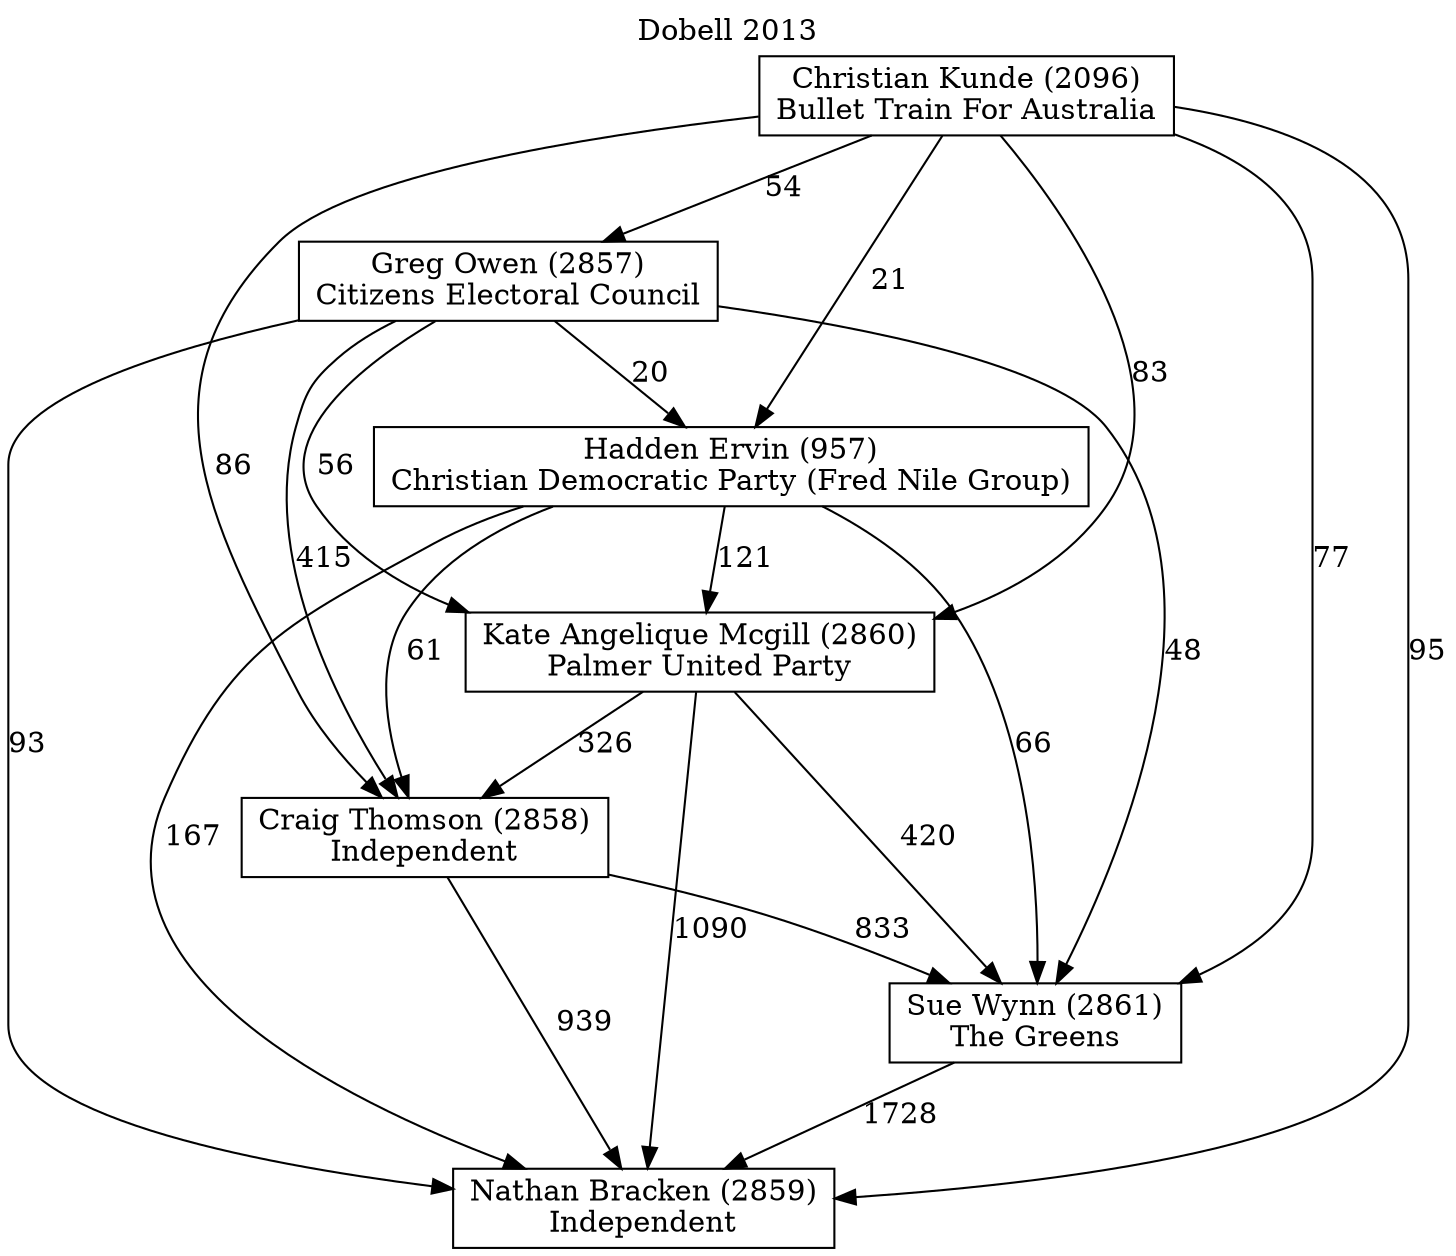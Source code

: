 // House preference flow
digraph "Nathan Bracken (2859)_Dobell_2013" {
	graph [label="Dobell 2013" labelloc=t mclimit=10]
	node [shape=box]
	"Christian Kunde (2096)" [label="Christian Kunde (2096)
Bullet Train For Australia"]
	"Craig Thomson (2858)" [label="Craig Thomson (2858)
Independent"]
	"Greg Owen (2857)" [label="Greg Owen (2857)
Citizens Electoral Council"]
	"Hadden Ervin (957)" [label="Hadden Ervin (957)
Christian Democratic Party (Fred Nile Group)"]
	"Kate Angelique Mcgill (2860)" [label="Kate Angelique Mcgill (2860)
Palmer United Party"]
	"Nathan Bracken (2859)" [label="Nathan Bracken (2859)
Independent"]
	"Sue Wynn (2861)" [label="Sue Wynn (2861)
The Greens"]
	"Christian Kunde (2096)" -> "Craig Thomson (2858)" [label=86]
	"Christian Kunde (2096)" -> "Greg Owen (2857)" [label=54]
	"Christian Kunde (2096)" -> "Hadden Ervin (957)" [label=21]
	"Christian Kunde (2096)" -> "Kate Angelique Mcgill (2860)" [label=83]
	"Christian Kunde (2096)" -> "Nathan Bracken (2859)" [label=95]
	"Christian Kunde (2096)" -> "Sue Wynn (2861)" [label=77]
	"Craig Thomson (2858)" -> "Nathan Bracken (2859)" [label=939]
	"Craig Thomson (2858)" -> "Sue Wynn (2861)" [label=833]
	"Greg Owen (2857)" -> "Craig Thomson (2858)" [label=415]
	"Greg Owen (2857)" -> "Hadden Ervin (957)" [label=20]
	"Greg Owen (2857)" -> "Kate Angelique Mcgill (2860)" [label=56]
	"Greg Owen (2857)" -> "Nathan Bracken (2859)" [label=93]
	"Greg Owen (2857)" -> "Sue Wynn (2861)" [label=48]
	"Hadden Ervin (957)" -> "Craig Thomson (2858)" [label=61]
	"Hadden Ervin (957)" -> "Kate Angelique Mcgill (2860)" [label=121]
	"Hadden Ervin (957)" -> "Nathan Bracken (2859)" [label=167]
	"Hadden Ervin (957)" -> "Sue Wynn (2861)" [label=66]
	"Kate Angelique Mcgill (2860)" -> "Craig Thomson (2858)" [label=326]
	"Kate Angelique Mcgill (2860)" -> "Nathan Bracken (2859)" [label=1090]
	"Kate Angelique Mcgill (2860)" -> "Sue Wynn (2861)" [label=420]
	"Sue Wynn (2861)" -> "Nathan Bracken (2859)" [label=1728]
}

